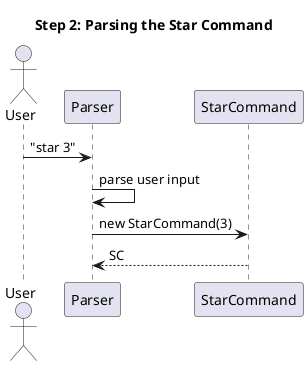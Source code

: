 @startuml
title Step 2: Parsing the Star Command

actor User
participant "Parser" as P
participant "StarCommand" as SC

User -> P : "star 3"
P -> P : parse user input
P -> SC : new StarCommand(3)
return SC
@enduml
